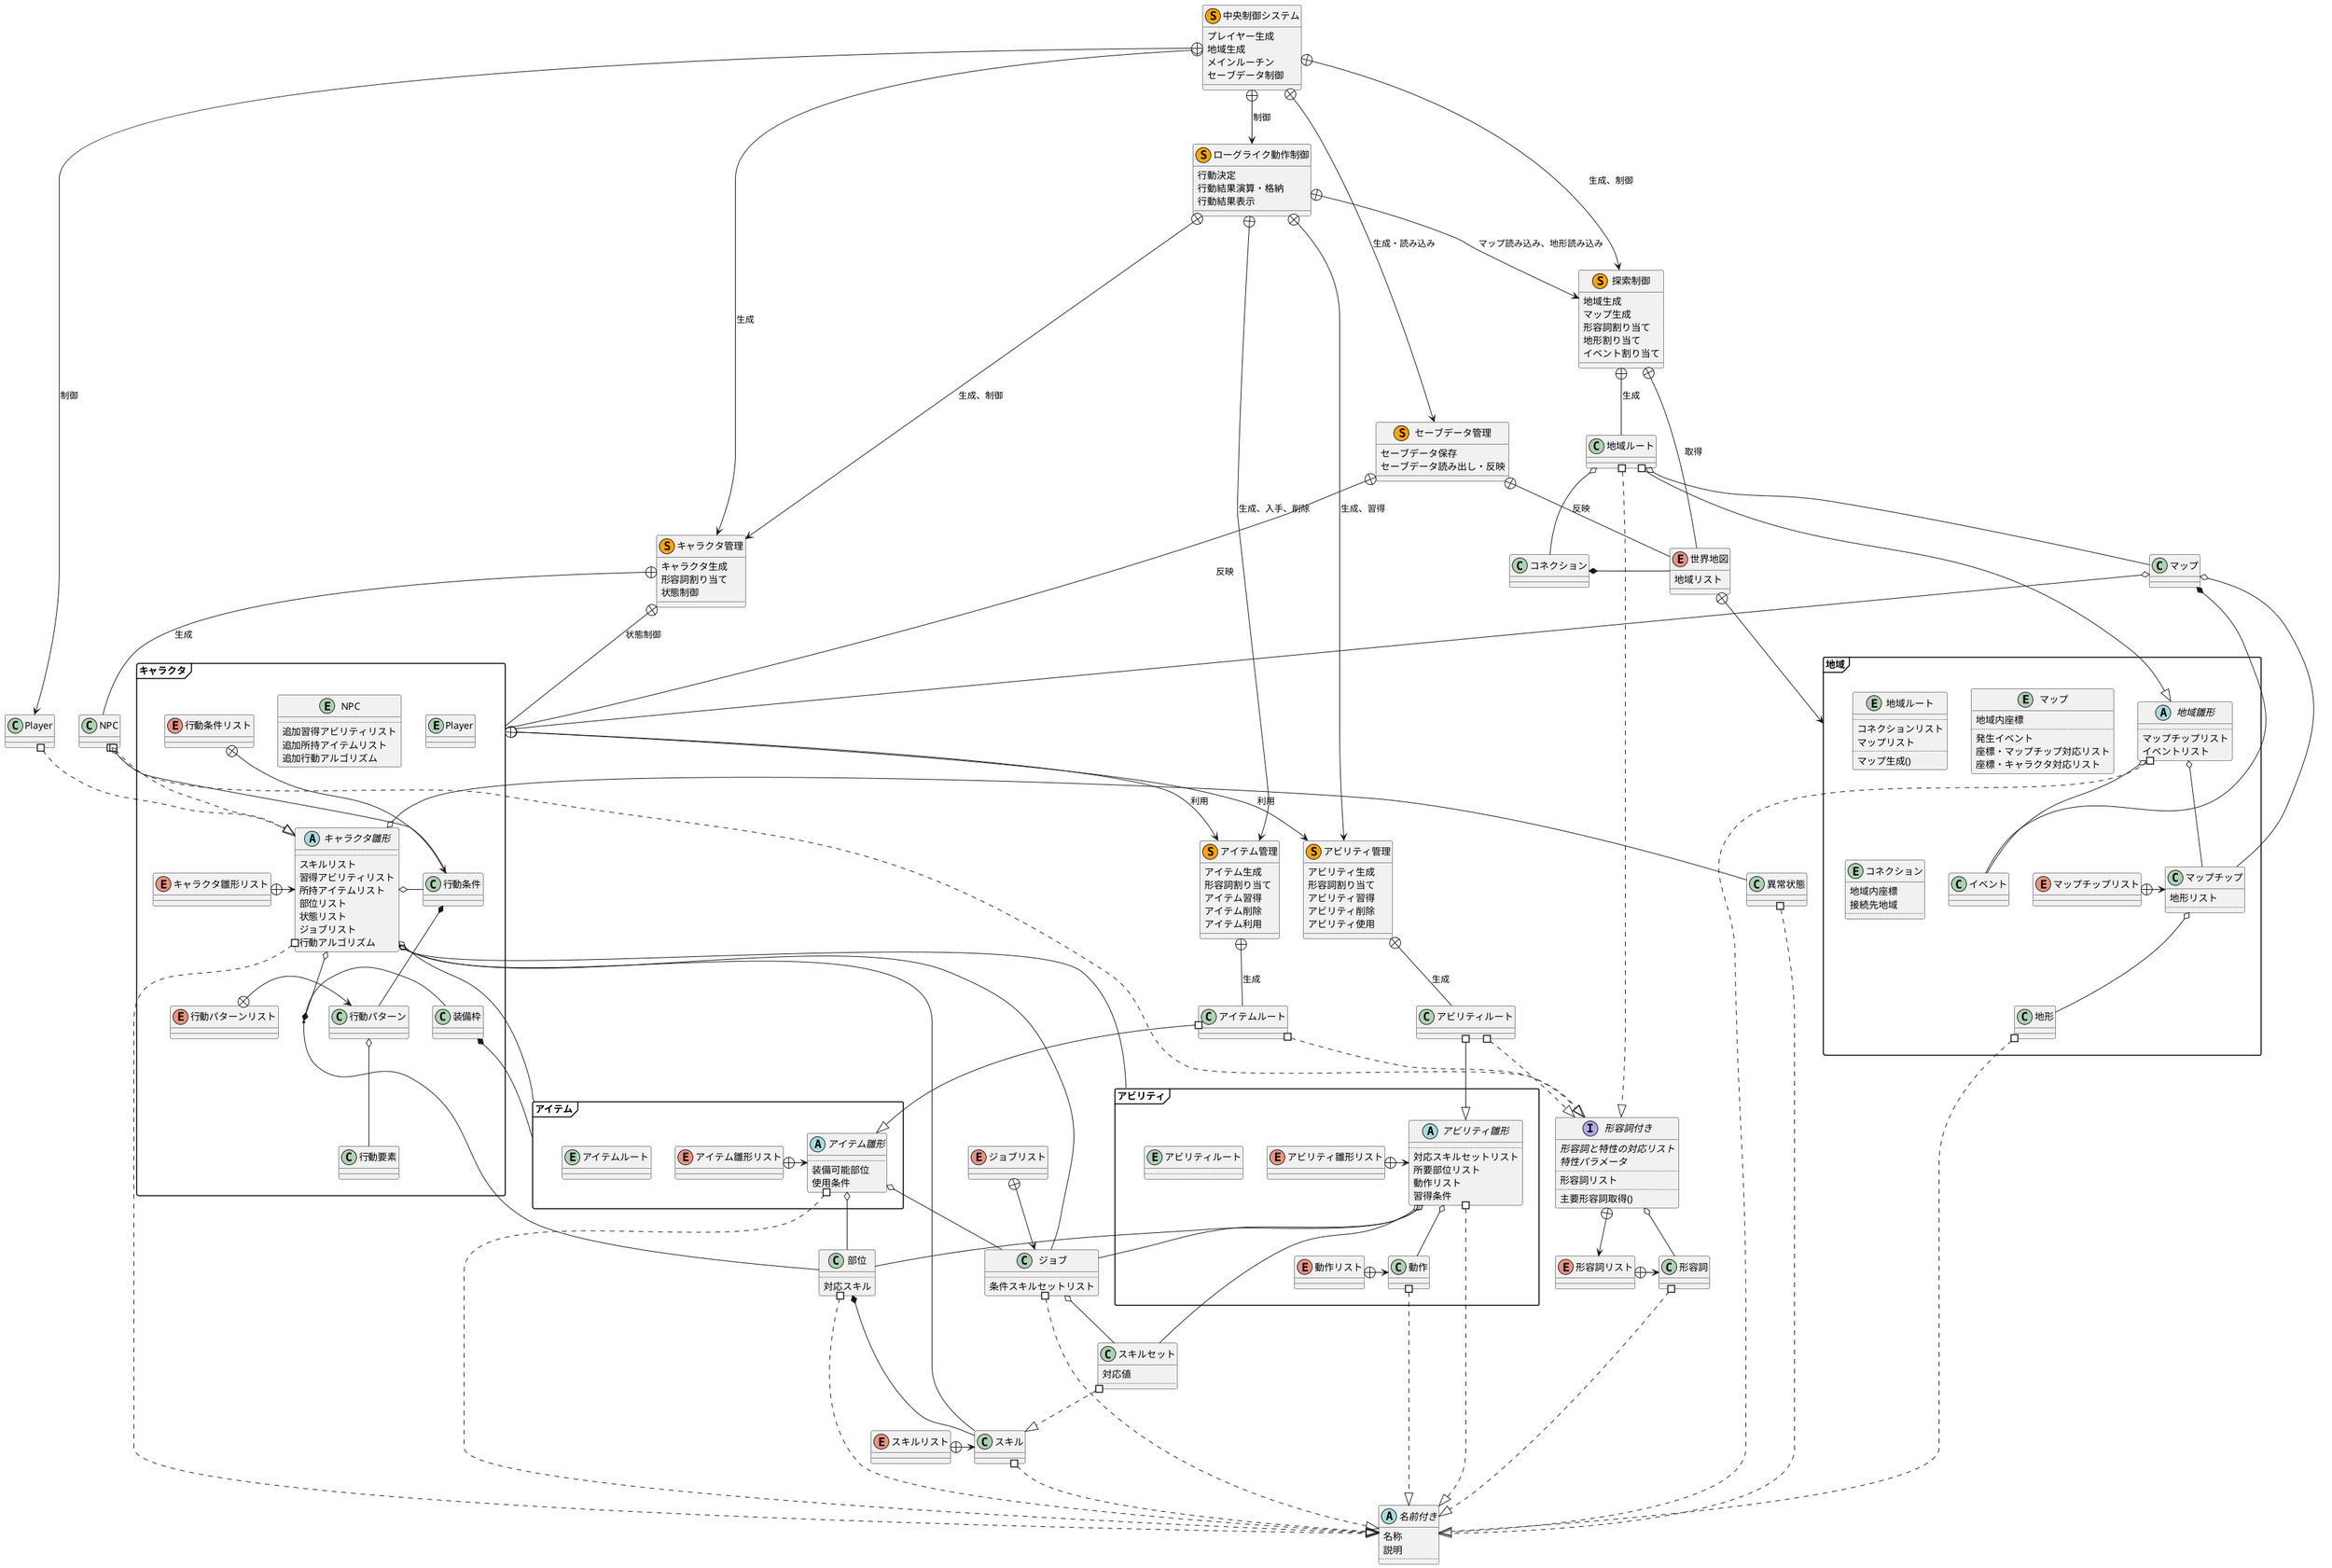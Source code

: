 @startuml 全体概要図

skinparam packageStyle Frame

abstract 名前付き{
	名称
	説明
	..
}

class スキル
スキル #..^ 名前付き
enum スキルリスト
スキルリスト +-> スキル
class 異常状態
異常状態 #..^ 名前付き
class 部位{
	..
	対応スキル
}
部位 #..^ 名前付き
部位 *-- スキル
class スキルセット{
	対応値
	..
}
スキルセット #..^ スキル

class ジョブ{
	..
	条件スキルセットリスト
}
ジョブ #..^ 名前付き
ジョブ o-- スキルセット
enum ジョブリスト
ジョブリスト +--> ジョブ

class 形容詞
enum 形容詞リスト
形容詞リスト +-> 形容詞
形容詞 #..^ 名前付き
interface 形容詞付き{
	{abstract}形容詞と特性の対応リスト
	{abstract}特性パラメータ
	..
	形容詞リスト
	..
	主要形容詞取得()
}
形容詞付き o-- 形容詞
形容詞付き +--> 形容詞リスト

namespace アビリティ{
	entity アビリティルート{
		..
	}
	abstract アビリティ雛形{
		..
		対応スキルセットリスト
		所要部位リスト
		動作リスト
		習得条件
	}

	enum アビリティ雛形リスト
	アビリティ雛形リスト +-> アビリティ雛形

	.アビリティルート #--^ アビリティ雛形
	アビリティ雛形 #..^ .名前付き
	アビリティ雛形 o-- .部位
	アビリティ雛形 o-- .スキルセット
	アビリティ雛形 o-- .ジョブ

	class 動作
	アビリティ雛形 o-- 動作
	動作 #..^ .名前付き

	enum 動作リスト
	動作リスト +-> 動作
}
アビリティルート #..^ 形容詞付き

namespace アイテム{
	entity アイテムルート
	abstract アイテム雛形{
		..
		装備可能部位
		使用条件
	}

	enum アイテム雛形リスト
	アイテム雛形リスト +-> アイテム雛形

	.アイテムルート #--^ アイテム雛形
	アイテム雛形 #..^ .名前付き
	アイテム雛形 o-- .部位
	アイテム雛形 o-- .ジョブ
}
アイテムルート #..^ 形容詞付き

namespace 地域{
	entity 地域ルート{
		..
		コネクションリスト
		マップリスト
		..
		マップ生成()
	}
	abstract 地域雛形{
		..
		マップチップリスト
		イベントリスト
	}
	class マップチップ{
		地形リスト
		..
	}
	class 地形
	マップチップ o-- 地形
	地形 #..^ .名前付き
	class イベント
	entity マップ{
		地域内座標
		..
		発生イベント
		座標・マップチップ対応リスト
		座標・キャラクタ対応リスト
	}
	.マップ o-- マップチップ
	.マップ *-- イベント
	entity コネクション{
		地域内座標
		接続先地域
		..
	}

	enum マップチップリスト
	マップチップリスト +-> マップチップ

	.地域ルート #--^ 地域雛形
	地域雛形 #..^ .名前付き
	地域雛形 o-- マップチップ
	地域雛形 o-- イベント
	.地域ルート o-- .マップ
	.地域ルート o-- .コネクション
}
地域ルート #..^ 形容詞付き
.マップ o-- キャラクタ
.コネクション *- 世界地図

namespace キャラクタ{
	abstract キャラクタ雛形{
		..
		スキルリスト
		習得アビリティリスト
		所持アイテムリスト
		部位リスト
		状態リスト
		ジョブリスト
		行動アルゴリズム
	}

	キャラクタ雛形 #..^ .名前付き
	キャラクタ雛形 o-- .部位
	キャラクタ雛形 o-- .ジョブ
	class 装備枠
	(キャラクタ雛形,.部位) *- 装備枠
	装備枠 *-- アイテム

	entity Player
	.Player #..^ キャラクタ雛形

	entity NPC{
		..
		追加習得アビリティリスト
		追加所持アイテムリスト
		追加行動アルゴリズム
	}
	.NPC #..^ .形容詞付き
	.NPC #..^ キャラクタ雛形

	enum キャラクタ雛形リスト
	キャラクタ雛形リスト +-> キャラクタ雛形

	class 行動条件
	class 行動パターン
	class 行動要素
	.NPC o-- 行動条件
	キャラクタ雛形 o- 行動条件
	行動条件 *-- 行動パターン
	行動パターン o-- 行動要素

	enum 行動条件リスト
	行動条件リスト +--> 行動条件

	enum 行動パターンリスト
	行動パターンリスト +-> 行動パターン
}
キャラクタ.キャラクタ雛形 o- スキル
キャラクタ.キャラクタ雛形 o- アビリティ
キャラクタ.キャラクタ雛形 o- 異常状態
キャラクタ.キャラクタ雛形 o- アイテム

enum 世界地図{
	地域リスト
}

世界地図 +--> 地域

class 探索制御 <<(S,orange)>>{
	地域生成
	マップ生成
	形容詞割り当て
	地形割り当て
	イベント割り当て
}
探索制御 +-- .地域ルート : 生成
探索制御 +-- 世界地図 : 取得

class アビリティ管理 <<(S,orange)>>{
	アビリティ生成
	形容詞割り当て
	アビリティ習得
	アビリティ削除
	アビリティ使用
}
アビリティ管理 +-- アビリティルート : 生成

class アイテム管理 <<(S,orange)>>{
	アイテム生成
	形容詞割り当て
	アイテム習得
	アイテム削除
	アイテム利用
}
アイテム管理 +-- アイテムルート : 生成
キャラクタ +--> アイテム管理 : 利用
キャラクタ +--> アビリティ管理 : 利用

class キャラクタ管理 <<(S,orange)>>{
	キャラクタ生成
	形容詞割り当て
	状態制御
}
キャラクタ管理 +-- .NPC : 生成
キャラクタ管理 +-- キャラクタ : 状態制御

class ローグライク動作制御 <<(S,orange)>>{
	行動決定
	行動結果演算・格納
	行動結果表示
}
ローグライク動作制御 +-> キャラクタ管理 : 生成、制御
ローグライク動作制御 +--> アイテム管理 : 生成、入手、削除
ローグライク動作制御 +--> アビリティ管理 : 生成、習得
ローグライク動作制御 +--> 探索制御 : マップ読み込み、地形読み込み

class セーブデータ管理 <<(S,orange)>>{
	セーブデータ保存
	セーブデータ読み出し・反映
}
セーブデータ管理 +-- 世界地図 : 反映
セーブデータ管理 +-- キャラクタ : 反映

class 中央制御システム <<(S,orange)>>{
	プレイヤー生成
	地域生成
	メインルーチン
	セーブデータ制御
}
中央制御システム +--> 探索制御 : 生成、制御
中央制御システム +--> キャラクタ管理 : 生成
中央制御システム +--> ローグライク動作制御 : 制御
中央制御システム +--> セーブデータ管理 : 生成・読み込み
中央制御システム +--> Player : 制御

@enduml
